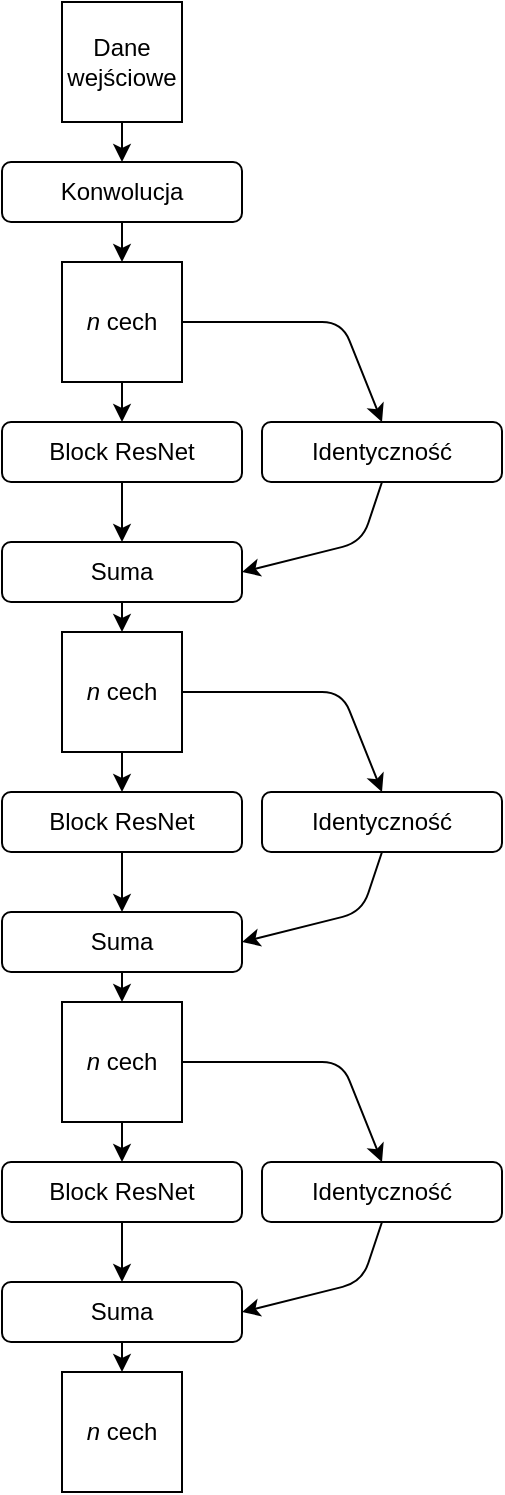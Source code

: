 <mxfile version="12.3.3" type="device" pages="1"><diagram id="hHzO8wzHzBuNYUHw9awx" name="Page-1"><mxGraphModel dx="1422" dy="1880" grid="1" gridSize="10" guides="1" tooltips="1" connect="1" arrows="1" fold="1" page="1" pageScale="1" pageWidth="850" pageHeight="1100" math="0" shadow="0"><root><mxCell id="0"/><mxCell id="1" parent="0"/><mxCell id="QO91OXxfIrt_a7nLbS2q-1" value="&lt;div&gt;Dane &lt;br&gt;&lt;/div&gt;&lt;div&gt;wejściowe&lt;br&gt;&lt;/div&gt;" style="whiteSpace=wrap;html=1;aspect=fixed;" parent="1" vertex="1"><mxGeometry x="210" y="-1080" width="60" height="60" as="geometry"/></mxCell><mxCell id="QO91OXxfIrt_a7nLbS2q-2" value="Konwolucja" style="rounded=1;whiteSpace=wrap;html=1;direction=west;horizontal=1;" parent="1" vertex="1"><mxGeometry x="180" y="-1000" width="120" height="30" as="geometry"/></mxCell><mxCell id="QO91OXxfIrt_a7nLbS2q-3" value="&lt;div&gt;&lt;i&gt;n&lt;/i&gt; cech&lt;/div&gt;" style="whiteSpace=wrap;html=1;aspect=fixed;" parent="1" vertex="1"><mxGeometry x="210" y="-950" width="60" height="60" as="geometry"/></mxCell><mxCell id="QO91OXxfIrt_a7nLbS2q-4" value="&lt;div&gt;Block ResNet&lt;/div&gt;" style="rounded=1;whiteSpace=wrap;html=1;direction=west;horizontal=1;" parent="1" vertex="1"><mxGeometry x="180" y="-870" width="120" height="30" as="geometry"/></mxCell><mxCell id="QO91OXxfIrt_a7nLbS2q-5" value="Identyczność" style="rounded=1;whiteSpace=wrap;html=1;direction=west;horizontal=1;" parent="1" vertex="1"><mxGeometry x="310" y="-870" width="120" height="30" as="geometry"/></mxCell><mxCell id="QO91OXxfIrt_a7nLbS2q-6" value="Suma" style="rounded=1;whiteSpace=wrap;html=1;direction=west;horizontal=1;" parent="1" vertex="1"><mxGeometry x="180" y="-810" width="120" height="30" as="geometry"/></mxCell><mxCell id="QO91OXxfIrt_a7nLbS2q-8" value="" style="endArrow=classic;html=1;exitX=0.5;exitY=1;exitDx=0;exitDy=0;" parent="1" source="QO91OXxfIrt_a7nLbS2q-1" edge="1"><mxGeometry width="50" height="50" relative="1" as="geometry"><mxPoint x="180" y="-630" as="sourcePoint"/><mxPoint x="240" y="-1000" as="targetPoint"/></mxGeometry></mxCell><mxCell id="QO91OXxfIrt_a7nLbS2q-9" value="" style="endArrow=classic;html=1;exitX=0.5;exitY=0;exitDx=0;exitDy=0;entryX=0.5;entryY=0;entryDx=0;entryDy=0;" parent="1" source="QO91OXxfIrt_a7nLbS2q-2" target="QO91OXxfIrt_a7nLbS2q-3" edge="1"><mxGeometry width="50" height="50" relative="1" as="geometry"><mxPoint x="180" y="-630" as="sourcePoint"/><mxPoint x="230" y="-680" as="targetPoint"/></mxGeometry></mxCell><mxCell id="QO91OXxfIrt_a7nLbS2q-10" value="" style="endArrow=classic;html=1;exitX=0.5;exitY=1;exitDx=0;exitDy=0;entryX=0.5;entryY=1;entryDx=0;entryDy=0;" parent="1" source="QO91OXxfIrt_a7nLbS2q-3" target="QO91OXxfIrt_a7nLbS2q-4" edge="1"><mxGeometry width="50" height="50" relative="1" as="geometry"><mxPoint x="180" y="-630" as="sourcePoint"/><mxPoint x="230" y="-680" as="targetPoint"/></mxGeometry></mxCell><mxCell id="QO91OXxfIrt_a7nLbS2q-11" value="" style="endArrow=classic;html=1;exitX=0.5;exitY=0;exitDx=0;exitDy=0;" parent="1" source="QO91OXxfIrt_a7nLbS2q-4" edge="1"><mxGeometry width="50" height="50" relative="1" as="geometry"><mxPoint x="180" y="-630" as="sourcePoint"/><mxPoint x="240" y="-810" as="targetPoint"/></mxGeometry></mxCell><mxCell id="QO91OXxfIrt_a7nLbS2q-13" value="" style="endArrow=classic;html=1;exitX=1;exitY=0.5;exitDx=0;exitDy=0;entryX=0.5;entryY=1;entryDx=0;entryDy=0;" parent="1" source="QO91OXxfIrt_a7nLbS2q-3" target="QO91OXxfIrt_a7nLbS2q-5" edge="1"><mxGeometry width="50" height="50" relative="1" as="geometry"><mxPoint x="180" y="-630" as="sourcePoint"/><mxPoint x="230" y="-680" as="targetPoint"/><Array as="points"><mxPoint x="350" y="-920"/></Array></mxGeometry></mxCell><mxCell id="QO91OXxfIrt_a7nLbS2q-14" value="" style="endArrow=classic;html=1;exitX=0.5;exitY=0;exitDx=0;exitDy=0;entryX=0;entryY=0.5;entryDx=0;entryDy=0;" parent="1" source="QO91OXxfIrt_a7nLbS2q-5" target="QO91OXxfIrt_a7nLbS2q-6" edge="1"><mxGeometry width="50" height="50" relative="1" as="geometry"><mxPoint x="180" y="-630" as="sourcePoint"/><mxPoint x="230" y="-680" as="targetPoint"/><Array as="points"><mxPoint x="360" y="-810"/></Array></mxGeometry></mxCell><mxCell id="QO91OXxfIrt_a7nLbS2q-28" value="&lt;div&gt;&lt;i&gt;n&lt;/i&gt; cech&lt;/div&gt;" style="whiteSpace=wrap;html=1;aspect=fixed;" parent="1" vertex="1"><mxGeometry x="210" y="-765" width="60" height="60" as="geometry"/></mxCell><mxCell id="QO91OXxfIrt_a7nLbS2q-29" value="&lt;div&gt;Block ResNet&lt;/div&gt;" style="rounded=1;whiteSpace=wrap;html=1;direction=west;horizontal=1;" parent="1" vertex="1"><mxGeometry x="180" y="-685" width="120" height="30" as="geometry"/></mxCell><mxCell id="QO91OXxfIrt_a7nLbS2q-30" value="Identyczność" style="rounded=1;whiteSpace=wrap;html=1;direction=west;horizontal=1;" parent="1" vertex="1"><mxGeometry x="310" y="-685" width="120" height="30" as="geometry"/></mxCell><mxCell id="QO91OXxfIrt_a7nLbS2q-31" value="Suma" style="rounded=1;whiteSpace=wrap;html=1;direction=west;horizontal=1;" parent="1" vertex="1"><mxGeometry x="180" y="-625" width="120" height="30" as="geometry"/></mxCell><mxCell id="QO91OXxfIrt_a7nLbS2q-32" value="" style="endArrow=classic;html=1;exitX=0.5;exitY=1;exitDx=0;exitDy=0;entryX=0.5;entryY=1;entryDx=0;entryDy=0;" parent="1" source="QO91OXxfIrt_a7nLbS2q-28" target="QO91OXxfIrt_a7nLbS2q-29" edge="1"><mxGeometry width="50" height="50" relative="1" as="geometry"><mxPoint x="180" y="-445" as="sourcePoint"/><mxPoint x="230" y="-495" as="targetPoint"/></mxGeometry></mxCell><mxCell id="QO91OXxfIrt_a7nLbS2q-33" value="" style="endArrow=classic;html=1;exitX=0.5;exitY=0;exitDx=0;exitDy=0;" parent="1" source="QO91OXxfIrt_a7nLbS2q-29" edge="1"><mxGeometry width="50" height="50" relative="1" as="geometry"><mxPoint x="180" y="-445" as="sourcePoint"/><mxPoint x="240" y="-625" as="targetPoint"/></mxGeometry></mxCell><mxCell id="QO91OXxfIrt_a7nLbS2q-35" value="" style="endArrow=classic;html=1;exitX=1;exitY=0.5;exitDx=0;exitDy=0;entryX=0.5;entryY=1;entryDx=0;entryDy=0;" parent="1" source="QO91OXxfIrt_a7nLbS2q-28" target="QO91OXxfIrt_a7nLbS2q-30" edge="1"><mxGeometry width="50" height="50" relative="1" as="geometry"><mxPoint x="180" y="-445" as="sourcePoint"/><mxPoint x="230" y="-495" as="targetPoint"/><Array as="points"><mxPoint x="350" y="-735"/></Array></mxGeometry></mxCell><mxCell id="QO91OXxfIrt_a7nLbS2q-36" value="" style="endArrow=classic;html=1;exitX=0.5;exitY=0;exitDx=0;exitDy=0;entryX=0;entryY=0.5;entryDx=0;entryDy=0;" parent="1" source="QO91OXxfIrt_a7nLbS2q-30" target="QO91OXxfIrt_a7nLbS2q-31" edge="1"><mxGeometry width="50" height="50" relative="1" as="geometry"><mxPoint x="180" y="-445" as="sourcePoint"/><mxPoint x="230" y="-495" as="targetPoint"/><Array as="points"><mxPoint x="360" y="-625"/></Array></mxGeometry></mxCell><mxCell id="QO91OXxfIrt_a7nLbS2q-37" value="" style="endArrow=classic;html=1;exitX=0.5;exitY=0;exitDx=0;exitDy=0;entryX=0.5;entryY=0;entryDx=0;entryDy=0;" parent="1" source="QO91OXxfIrt_a7nLbS2q-6" target="QO91OXxfIrt_a7nLbS2q-28" edge="1"><mxGeometry width="50" height="50" relative="1" as="geometry"><mxPoint x="180" y="-500" as="sourcePoint"/><mxPoint x="240" y="-770" as="targetPoint"/></mxGeometry></mxCell><mxCell id="QO91OXxfIrt_a7nLbS2q-38" value="&lt;div&gt;&lt;i&gt;n&lt;/i&gt; cech&lt;/div&gt;" style="whiteSpace=wrap;html=1;aspect=fixed;" parent="1" vertex="1"><mxGeometry x="210" y="-580" width="60" height="60" as="geometry"/></mxCell><mxCell id="QO91OXxfIrt_a7nLbS2q-39" value="&lt;div&gt;Block ResNet&lt;/div&gt;" style="rounded=1;whiteSpace=wrap;html=1;direction=west;horizontal=1;" parent="1" vertex="1"><mxGeometry x="180" y="-500" width="120" height="30" as="geometry"/></mxCell><mxCell id="QO91OXxfIrt_a7nLbS2q-40" value="Identyczność" style="rounded=1;whiteSpace=wrap;html=1;direction=west;horizontal=1;" parent="1" vertex="1"><mxGeometry x="310" y="-500" width="120" height="30" as="geometry"/></mxCell><mxCell id="QO91OXxfIrt_a7nLbS2q-41" value="Suma" style="rounded=1;whiteSpace=wrap;html=1;direction=west;horizontal=1;" parent="1" vertex="1"><mxGeometry x="180" y="-440" width="120" height="30" as="geometry"/></mxCell><mxCell id="QO91OXxfIrt_a7nLbS2q-42" value="" style="endArrow=classic;html=1;exitX=0.5;exitY=1;exitDx=0;exitDy=0;entryX=0.5;entryY=1;entryDx=0;entryDy=0;" parent="1" source="QO91OXxfIrt_a7nLbS2q-38" target="QO91OXxfIrt_a7nLbS2q-39" edge="1"><mxGeometry width="50" height="50" relative="1" as="geometry"><mxPoint x="180" y="-260" as="sourcePoint"/><mxPoint x="230" y="-310" as="targetPoint"/></mxGeometry></mxCell><mxCell id="QO91OXxfIrt_a7nLbS2q-43" value="" style="endArrow=classic;html=1;exitX=0.5;exitY=0;exitDx=0;exitDy=0;" parent="1" source="QO91OXxfIrt_a7nLbS2q-39" edge="1"><mxGeometry width="50" height="50" relative="1" as="geometry"><mxPoint x="180" y="-260" as="sourcePoint"/><mxPoint x="240" y="-440" as="targetPoint"/></mxGeometry></mxCell><mxCell id="QO91OXxfIrt_a7nLbS2q-44" value="" style="endArrow=classic;html=1;exitX=1;exitY=0.5;exitDx=0;exitDy=0;entryX=0.5;entryY=1;entryDx=0;entryDy=0;" parent="1" source="QO91OXxfIrt_a7nLbS2q-38" target="QO91OXxfIrt_a7nLbS2q-40" edge="1"><mxGeometry width="50" height="50" relative="1" as="geometry"><mxPoint x="180" y="-260" as="sourcePoint"/><mxPoint x="230" y="-310" as="targetPoint"/><Array as="points"><mxPoint x="350" y="-550"/></Array></mxGeometry></mxCell><mxCell id="QO91OXxfIrt_a7nLbS2q-45" value="" style="endArrow=classic;html=1;exitX=0.5;exitY=0;exitDx=0;exitDy=0;entryX=0;entryY=0.5;entryDx=0;entryDy=0;" parent="1" source="QO91OXxfIrt_a7nLbS2q-40" target="QO91OXxfIrt_a7nLbS2q-41" edge="1"><mxGeometry width="50" height="50" relative="1" as="geometry"><mxPoint x="180" y="-260" as="sourcePoint"/><mxPoint x="230" y="-310" as="targetPoint"/><Array as="points"><mxPoint x="360" y="-440"/></Array></mxGeometry></mxCell><mxCell id="QO91OXxfIrt_a7nLbS2q-46" value="" style="endArrow=classic;html=1;exitX=0.5;exitY=0;exitDx=0;exitDy=0;entryX=0.5;entryY=0;entryDx=0;entryDy=0;" parent="1" target="QO91OXxfIrt_a7nLbS2q-38" edge="1"><mxGeometry width="50" height="50" relative="1" as="geometry"><mxPoint x="240" y="-595" as="sourcePoint"/><mxPoint x="240" y="-585" as="targetPoint"/></mxGeometry></mxCell><mxCell id="QO91OXxfIrt_a7nLbS2q-48" value="&lt;div&gt;&lt;i&gt;n&lt;/i&gt; cech&lt;/div&gt;" style="whiteSpace=wrap;html=1;aspect=fixed;" parent="1" vertex="1"><mxGeometry x="210" y="-395" width="60" height="60" as="geometry"/></mxCell><mxCell id="QO91OXxfIrt_a7nLbS2q-49" value="" style="endArrow=classic;html=1;exitX=0.5;exitY=0;exitDx=0;exitDy=0;entryX=0.5;entryY=0;entryDx=0;entryDy=0;" parent="1" target="QO91OXxfIrt_a7nLbS2q-48" edge="1"><mxGeometry width="50" height="50" relative="1" as="geometry"><mxPoint x="240" y="-410" as="sourcePoint"/><mxPoint x="240" y="-400" as="targetPoint"/></mxGeometry></mxCell></root></mxGraphModel></diagram></mxfile>